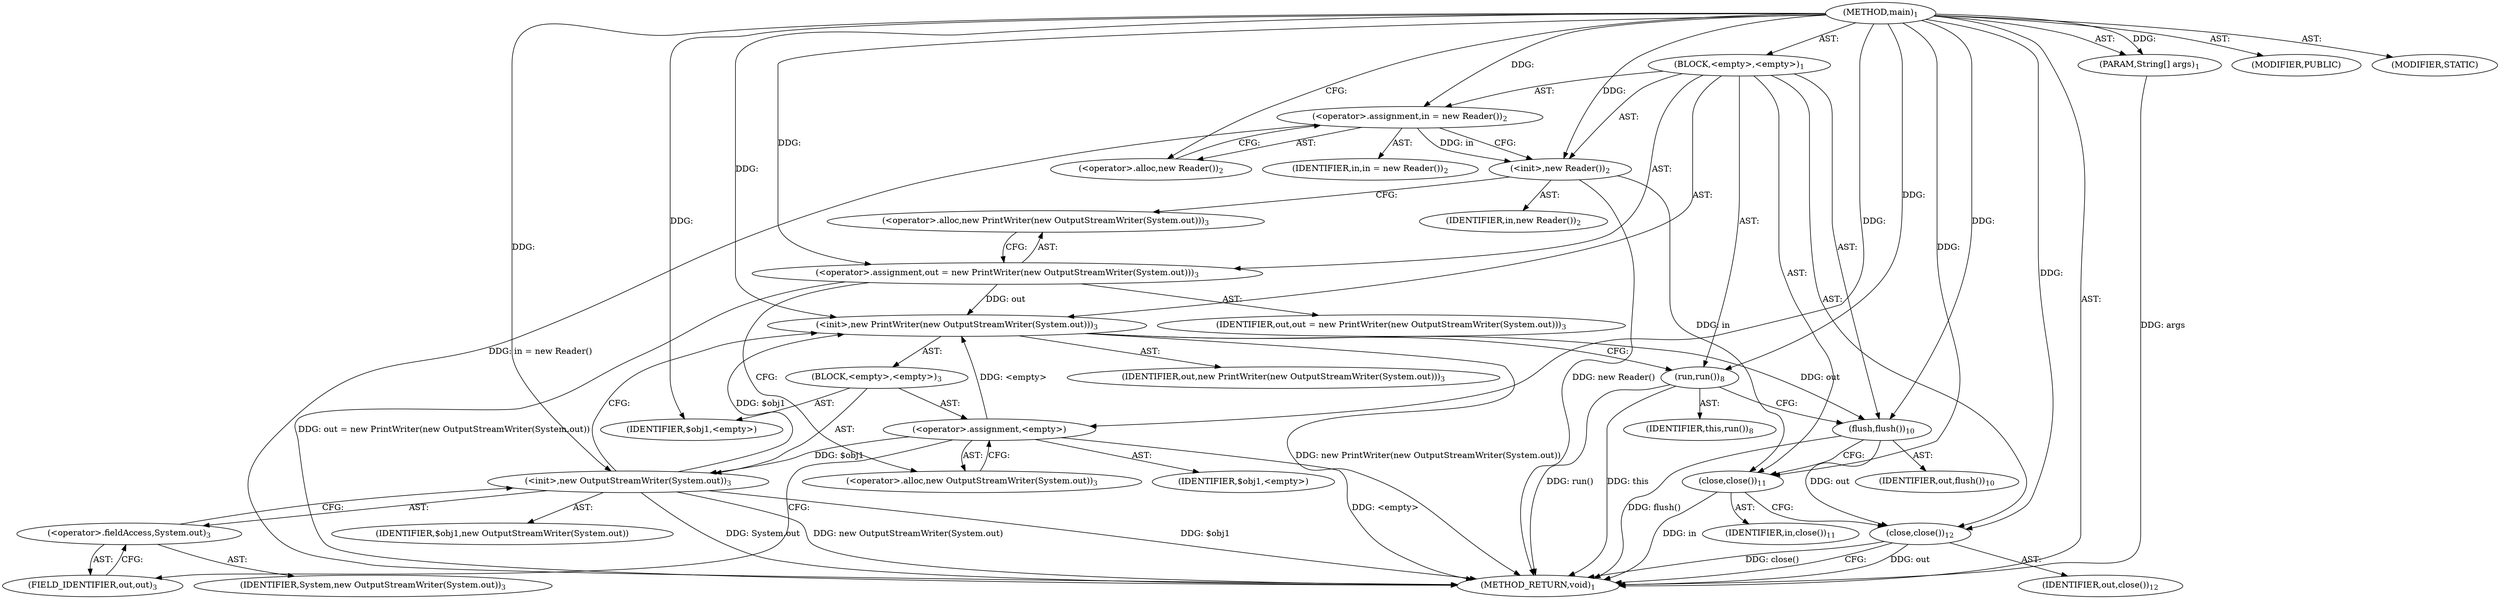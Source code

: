 digraph "main" {  
"17" [label = <(METHOD,main)<SUB>1</SUB>> ]
"18" [label = <(PARAM,String[] args)<SUB>1</SUB>> ]
"19" [label = <(BLOCK,&lt;empty&gt;,&lt;empty&gt;)<SUB>1</SUB>> ]
"20" [label = <(&lt;operator&gt;.assignment,in = new Reader())<SUB>2</SUB>> ]
"21" [label = <(IDENTIFIER,in,in = new Reader())<SUB>2</SUB>> ]
"22" [label = <(&lt;operator&gt;.alloc,new Reader())<SUB>2</SUB>> ]
"23" [label = <(&lt;init&gt;,new Reader())<SUB>2</SUB>> ]
"24" [label = <(IDENTIFIER,in,new Reader())<SUB>2</SUB>> ]
"25" [label = <(&lt;operator&gt;.assignment,out = new PrintWriter(new OutputStreamWriter(System.out)))<SUB>3</SUB>> ]
"26" [label = <(IDENTIFIER,out,out = new PrintWriter(new OutputStreamWriter(System.out)))<SUB>3</SUB>> ]
"27" [label = <(&lt;operator&gt;.alloc,new PrintWriter(new OutputStreamWriter(System.out)))<SUB>3</SUB>> ]
"28" [label = <(&lt;init&gt;,new PrintWriter(new OutputStreamWriter(System.out)))<SUB>3</SUB>> ]
"29" [label = <(IDENTIFIER,out,new PrintWriter(new OutputStreamWriter(System.out)))<SUB>3</SUB>> ]
"30" [label = <(BLOCK,&lt;empty&gt;,&lt;empty&gt;)<SUB>3</SUB>> ]
"31" [label = <(&lt;operator&gt;.assignment,&lt;empty&gt;)> ]
"32" [label = <(IDENTIFIER,$obj1,&lt;empty&gt;)> ]
"33" [label = <(&lt;operator&gt;.alloc,new OutputStreamWriter(System.out))<SUB>3</SUB>> ]
"34" [label = <(&lt;init&gt;,new OutputStreamWriter(System.out))<SUB>3</SUB>> ]
"35" [label = <(IDENTIFIER,$obj1,new OutputStreamWriter(System.out))> ]
"36" [label = <(&lt;operator&gt;.fieldAccess,System.out)<SUB>3</SUB>> ]
"37" [label = <(IDENTIFIER,System,new OutputStreamWriter(System.out))<SUB>3</SUB>> ]
"38" [label = <(FIELD_IDENTIFIER,out,out)<SUB>3</SUB>> ]
"39" [label = <(IDENTIFIER,$obj1,&lt;empty&gt;)> ]
"40" [label = <(run,run())<SUB>8</SUB>> ]
"41" [label = <(IDENTIFIER,this,run())<SUB>8</SUB>> ]
"42" [label = <(flush,flush())<SUB>10</SUB>> ]
"43" [label = <(IDENTIFIER,out,flush())<SUB>10</SUB>> ]
"44" [label = <(close,close())<SUB>11</SUB>> ]
"45" [label = <(IDENTIFIER,in,close())<SUB>11</SUB>> ]
"46" [label = <(close,close())<SUB>12</SUB>> ]
"47" [label = <(IDENTIFIER,out,close())<SUB>12</SUB>> ]
"48" [label = <(MODIFIER,PUBLIC)> ]
"49" [label = <(MODIFIER,STATIC)> ]
"50" [label = <(METHOD_RETURN,void)<SUB>1</SUB>> ]
  "17" -> "18"  [ label = "AST: "] 
  "17" -> "19"  [ label = "AST: "] 
  "17" -> "48"  [ label = "AST: "] 
  "17" -> "49"  [ label = "AST: "] 
  "17" -> "50"  [ label = "AST: "] 
  "19" -> "20"  [ label = "AST: "] 
  "19" -> "23"  [ label = "AST: "] 
  "19" -> "25"  [ label = "AST: "] 
  "19" -> "28"  [ label = "AST: "] 
  "19" -> "40"  [ label = "AST: "] 
  "19" -> "42"  [ label = "AST: "] 
  "19" -> "44"  [ label = "AST: "] 
  "19" -> "46"  [ label = "AST: "] 
  "20" -> "21"  [ label = "AST: "] 
  "20" -> "22"  [ label = "AST: "] 
  "23" -> "24"  [ label = "AST: "] 
  "25" -> "26"  [ label = "AST: "] 
  "25" -> "27"  [ label = "AST: "] 
  "28" -> "29"  [ label = "AST: "] 
  "28" -> "30"  [ label = "AST: "] 
  "30" -> "31"  [ label = "AST: "] 
  "30" -> "34"  [ label = "AST: "] 
  "30" -> "39"  [ label = "AST: "] 
  "31" -> "32"  [ label = "AST: "] 
  "31" -> "33"  [ label = "AST: "] 
  "34" -> "35"  [ label = "AST: "] 
  "34" -> "36"  [ label = "AST: "] 
  "36" -> "37"  [ label = "AST: "] 
  "36" -> "38"  [ label = "AST: "] 
  "40" -> "41"  [ label = "AST: "] 
  "42" -> "43"  [ label = "AST: "] 
  "44" -> "45"  [ label = "AST: "] 
  "46" -> "47"  [ label = "AST: "] 
  "20" -> "23"  [ label = "CFG: "] 
  "23" -> "27"  [ label = "CFG: "] 
  "25" -> "33"  [ label = "CFG: "] 
  "28" -> "40"  [ label = "CFG: "] 
  "40" -> "42"  [ label = "CFG: "] 
  "42" -> "44"  [ label = "CFG: "] 
  "44" -> "46"  [ label = "CFG: "] 
  "46" -> "50"  [ label = "CFG: "] 
  "22" -> "20"  [ label = "CFG: "] 
  "27" -> "25"  [ label = "CFG: "] 
  "31" -> "38"  [ label = "CFG: "] 
  "34" -> "28"  [ label = "CFG: "] 
  "33" -> "31"  [ label = "CFG: "] 
  "36" -> "34"  [ label = "CFG: "] 
  "38" -> "36"  [ label = "CFG: "] 
  "17" -> "22"  [ label = "CFG: "] 
  "18" -> "50"  [ label = "DDG: args"] 
  "20" -> "50"  [ label = "DDG: in = new Reader()"] 
  "23" -> "50"  [ label = "DDG: new Reader()"] 
  "25" -> "50"  [ label = "DDG: out = new PrintWriter(new OutputStreamWriter(System.out))"] 
  "31" -> "50"  [ label = "DDG: &lt;empty&gt;"] 
  "34" -> "50"  [ label = "DDG: $obj1"] 
  "34" -> "50"  [ label = "DDG: System.out"] 
  "34" -> "50"  [ label = "DDG: new OutputStreamWriter(System.out)"] 
  "28" -> "50"  [ label = "DDG: new PrintWriter(new OutputStreamWriter(System.out))"] 
  "40" -> "50"  [ label = "DDG: run()"] 
  "42" -> "50"  [ label = "DDG: flush()"] 
  "44" -> "50"  [ label = "DDG: in"] 
  "46" -> "50"  [ label = "DDG: out"] 
  "46" -> "50"  [ label = "DDG: close()"] 
  "40" -> "50"  [ label = "DDG: this"] 
  "17" -> "18"  [ label = "DDG: "] 
  "17" -> "20"  [ label = "DDG: "] 
  "17" -> "25"  [ label = "DDG: "] 
  "20" -> "23"  [ label = "DDG: in"] 
  "17" -> "23"  [ label = "DDG: "] 
  "25" -> "28"  [ label = "DDG: out"] 
  "17" -> "28"  [ label = "DDG: "] 
  "31" -> "28"  [ label = "DDG: &lt;empty&gt;"] 
  "34" -> "28"  [ label = "DDG: $obj1"] 
  "17" -> "40"  [ label = "DDG: "] 
  "28" -> "42"  [ label = "DDG: out"] 
  "17" -> "42"  [ label = "DDG: "] 
  "23" -> "44"  [ label = "DDG: in"] 
  "17" -> "44"  [ label = "DDG: "] 
  "42" -> "46"  [ label = "DDG: out"] 
  "17" -> "46"  [ label = "DDG: "] 
  "17" -> "31"  [ label = "DDG: "] 
  "17" -> "39"  [ label = "DDG: "] 
  "31" -> "34"  [ label = "DDG: $obj1"] 
  "17" -> "34"  [ label = "DDG: "] 
}
